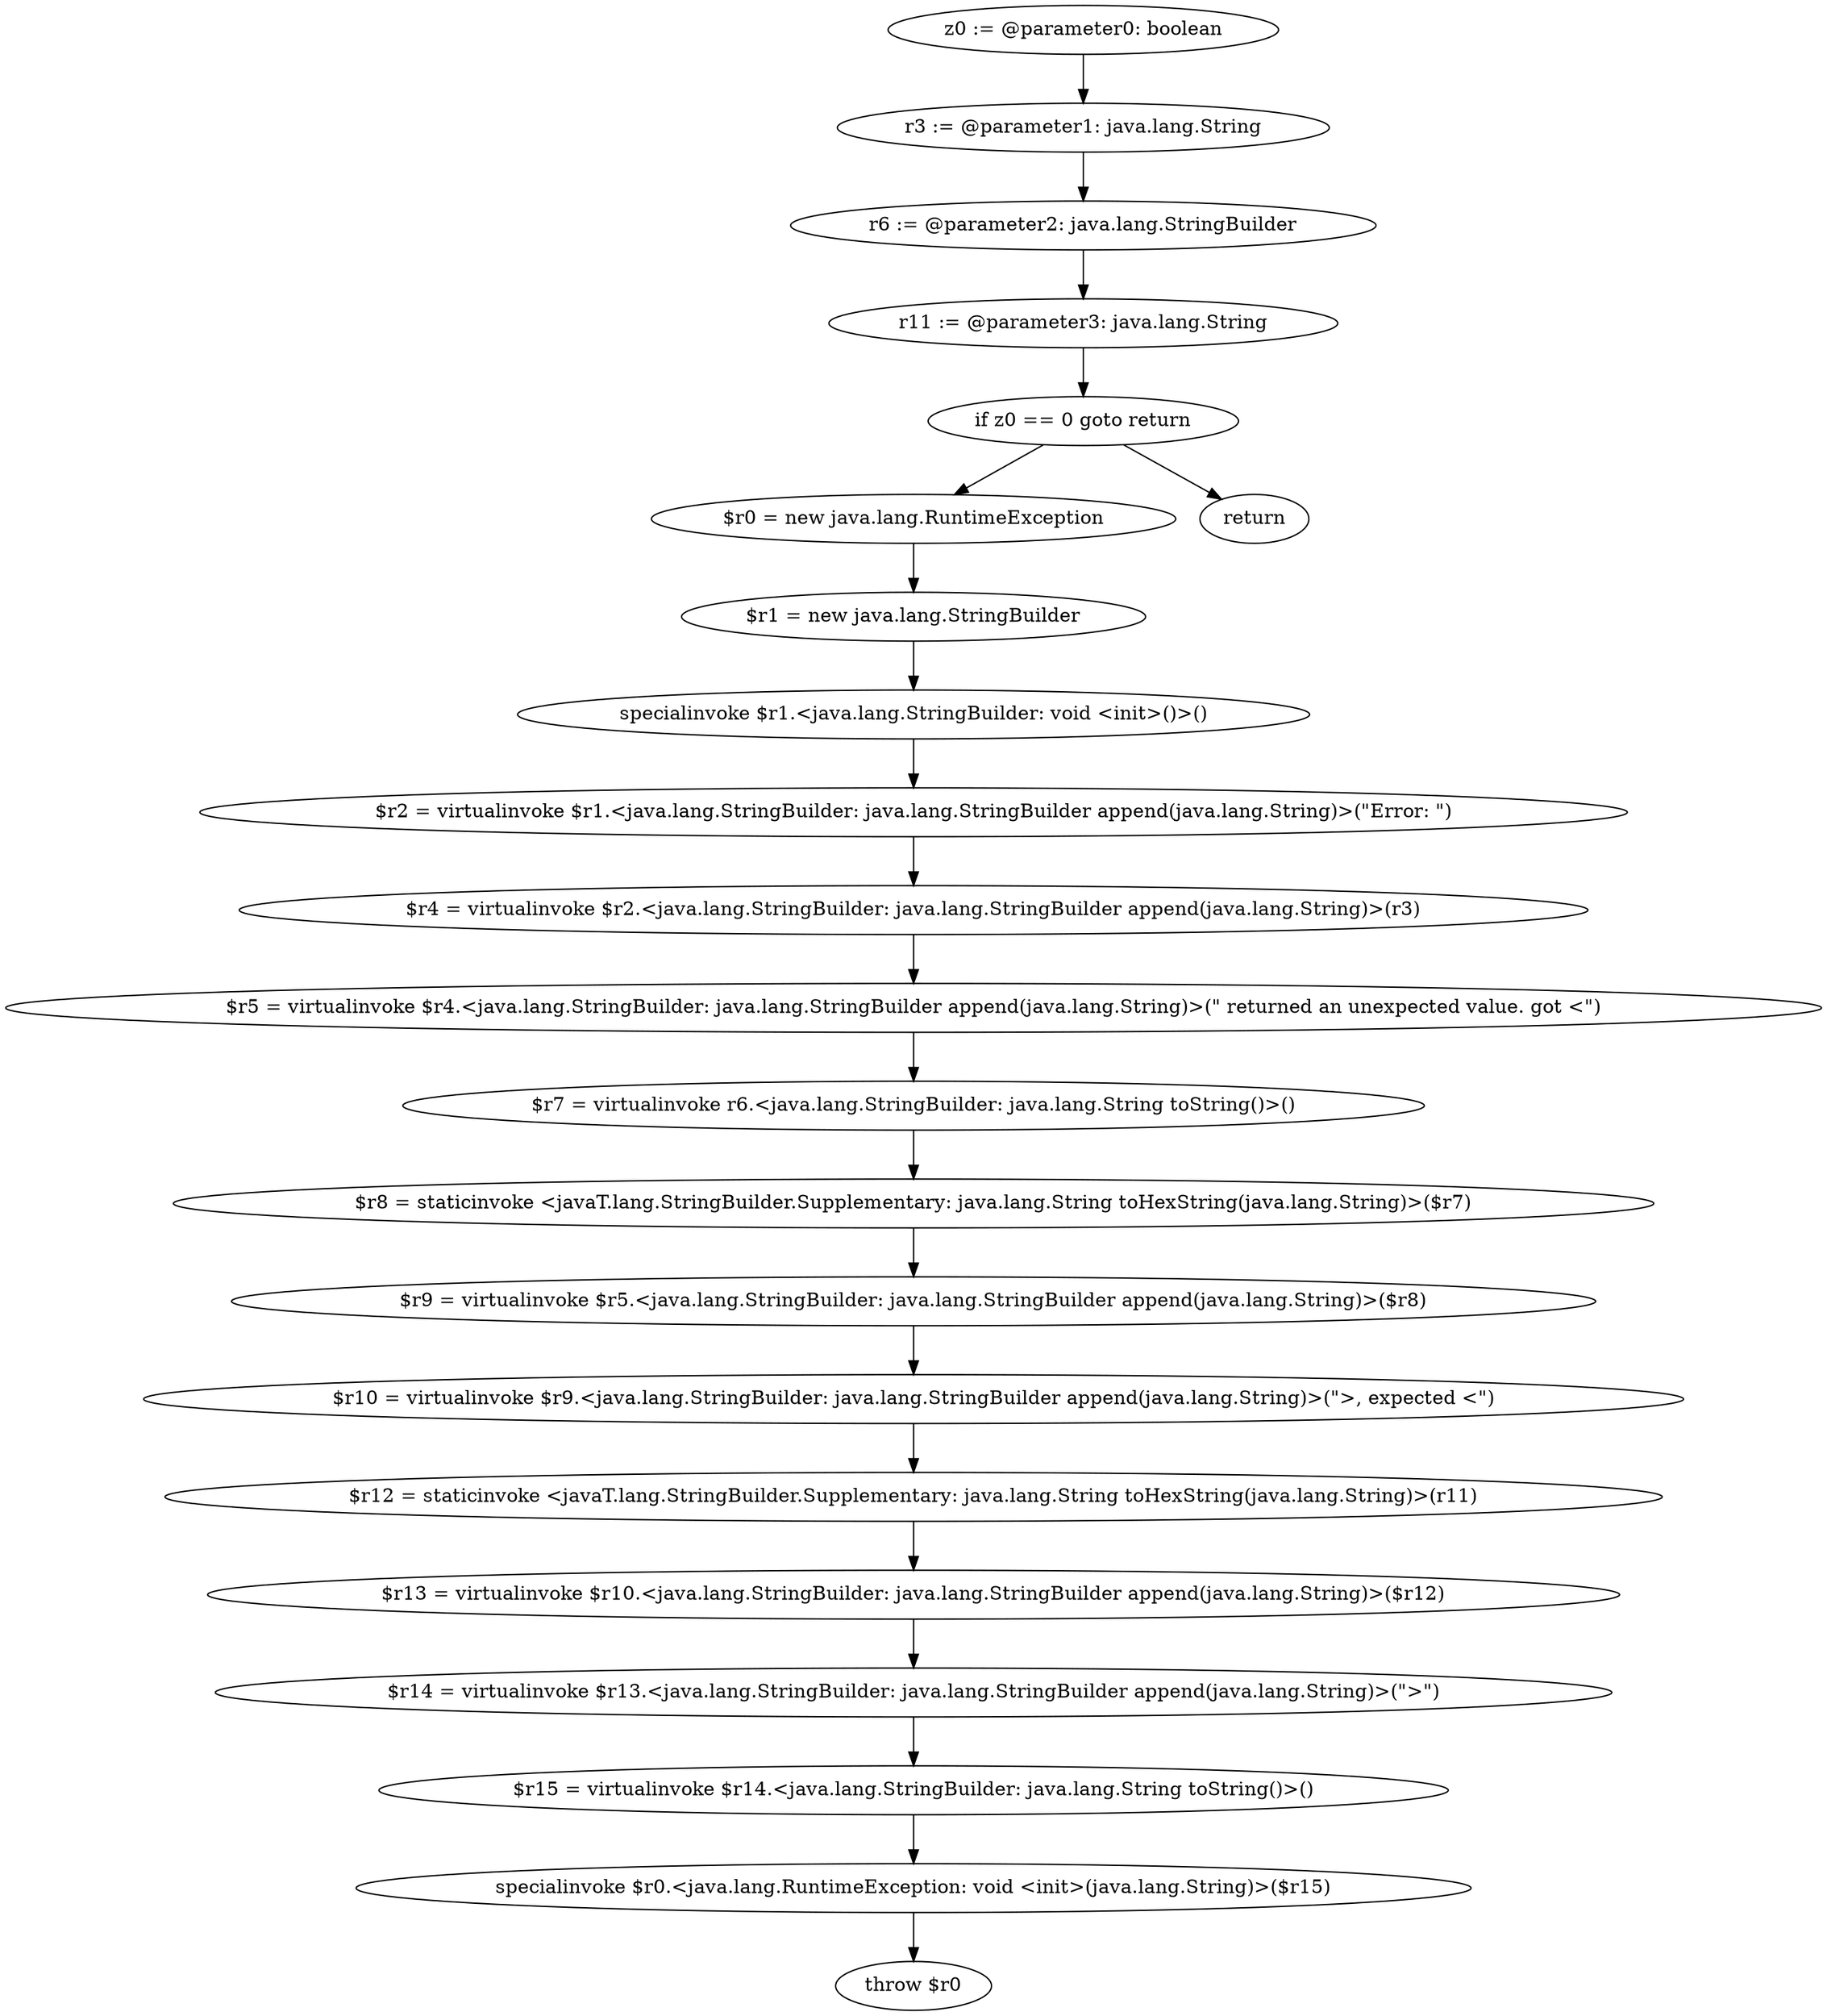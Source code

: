 digraph "unitGraph" {
    "z0 := @parameter0: boolean"
    "r3 := @parameter1: java.lang.String"
    "r6 := @parameter2: java.lang.StringBuilder"
    "r11 := @parameter3: java.lang.String"
    "if z0 == 0 goto return"
    "$r0 = new java.lang.RuntimeException"
    "$r1 = new java.lang.StringBuilder"
    "specialinvoke $r1.<java.lang.StringBuilder: void <init>()>()"
    "$r2 = virtualinvoke $r1.<java.lang.StringBuilder: java.lang.StringBuilder append(java.lang.String)>(\"Error: \")"
    "$r4 = virtualinvoke $r2.<java.lang.StringBuilder: java.lang.StringBuilder append(java.lang.String)>(r3)"
    "$r5 = virtualinvoke $r4.<java.lang.StringBuilder: java.lang.StringBuilder append(java.lang.String)>(\" returned an unexpected value. got <\")"
    "$r7 = virtualinvoke r6.<java.lang.StringBuilder: java.lang.String toString()>()"
    "$r8 = staticinvoke <javaT.lang.StringBuilder.Supplementary: java.lang.String toHexString(java.lang.String)>($r7)"
    "$r9 = virtualinvoke $r5.<java.lang.StringBuilder: java.lang.StringBuilder append(java.lang.String)>($r8)"
    "$r10 = virtualinvoke $r9.<java.lang.StringBuilder: java.lang.StringBuilder append(java.lang.String)>(\">, expected <\")"
    "$r12 = staticinvoke <javaT.lang.StringBuilder.Supplementary: java.lang.String toHexString(java.lang.String)>(r11)"
    "$r13 = virtualinvoke $r10.<java.lang.StringBuilder: java.lang.StringBuilder append(java.lang.String)>($r12)"
    "$r14 = virtualinvoke $r13.<java.lang.StringBuilder: java.lang.StringBuilder append(java.lang.String)>(\">\")"
    "$r15 = virtualinvoke $r14.<java.lang.StringBuilder: java.lang.String toString()>()"
    "specialinvoke $r0.<java.lang.RuntimeException: void <init>(java.lang.String)>($r15)"
    "throw $r0"
    "return"
    "z0 := @parameter0: boolean"->"r3 := @parameter1: java.lang.String";
    "r3 := @parameter1: java.lang.String"->"r6 := @parameter2: java.lang.StringBuilder";
    "r6 := @parameter2: java.lang.StringBuilder"->"r11 := @parameter3: java.lang.String";
    "r11 := @parameter3: java.lang.String"->"if z0 == 0 goto return";
    "if z0 == 0 goto return"->"$r0 = new java.lang.RuntimeException";
    "if z0 == 0 goto return"->"return";
    "$r0 = new java.lang.RuntimeException"->"$r1 = new java.lang.StringBuilder";
    "$r1 = new java.lang.StringBuilder"->"specialinvoke $r1.<java.lang.StringBuilder: void <init>()>()";
    "specialinvoke $r1.<java.lang.StringBuilder: void <init>()>()"->"$r2 = virtualinvoke $r1.<java.lang.StringBuilder: java.lang.StringBuilder append(java.lang.String)>(\"Error: \")";
    "$r2 = virtualinvoke $r1.<java.lang.StringBuilder: java.lang.StringBuilder append(java.lang.String)>(\"Error: \")"->"$r4 = virtualinvoke $r2.<java.lang.StringBuilder: java.lang.StringBuilder append(java.lang.String)>(r3)";
    "$r4 = virtualinvoke $r2.<java.lang.StringBuilder: java.lang.StringBuilder append(java.lang.String)>(r3)"->"$r5 = virtualinvoke $r4.<java.lang.StringBuilder: java.lang.StringBuilder append(java.lang.String)>(\" returned an unexpected value. got <\")";
    "$r5 = virtualinvoke $r4.<java.lang.StringBuilder: java.lang.StringBuilder append(java.lang.String)>(\" returned an unexpected value. got <\")"->"$r7 = virtualinvoke r6.<java.lang.StringBuilder: java.lang.String toString()>()";
    "$r7 = virtualinvoke r6.<java.lang.StringBuilder: java.lang.String toString()>()"->"$r8 = staticinvoke <javaT.lang.StringBuilder.Supplementary: java.lang.String toHexString(java.lang.String)>($r7)";
    "$r8 = staticinvoke <javaT.lang.StringBuilder.Supplementary: java.lang.String toHexString(java.lang.String)>($r7)"->"$r9 = virtualinvoke $r5.<java.lang.StringBuilder: java.lang.StringBuilder append(java.lang.String)>($r8)";
    "$r9 = virtualinvoke $r5.<java.lang.StringBuilder: java.lang.StringBuilder append(java.lang.String)>($r8)"->"$r10 = virtualinvoke $r9.<java.lang.StringBuilder: java.lang.StringBuilder append(java.lang.String)>(\">, expected <\")";
    "$r10 = virtualinvoke $r9.<java.lang.StringBuilder: java.lang.StringBuilder append(java.lang.String)>(\">, expected <\")"->"$r12 = staticinvoke <javaT.lang.StringBuilder.Supplementary: java.lang.String toHexString(java.lang.String)>(r11)";
    "$r12 = staticinvoke <javaT.lang.StringBuilder.Supplementary: java.lang.String toHexString(java.lang.String)>(r11)"->"$r13 = virtualinvoke $r10.<java.lang.StringBuilder: java.lang.StringBuilder append(java.lang.String)>($r12)";
    "$r13 = virtualinvoke $r10.<java.lang.StringBuilder: java.lang.StringBuilder append(java.lang.String)>($r12)"->"$r14 = virtualinvoke $r13.<java.lang.StringBuilder: java.lang.StringBuilder append(java.lang.String)>(\">\")";
    "$r14 = virtualinvoke $r13.<java.lang.StringBuilder: java.lang.StringBuilder append(java.lang.String)>(\">\")"->"$r15 = virtualinvoke $r14.<java.lang.StringBuilder: java.lang.String toString()>()";
    "$r15 = virtualinvoke $r14.<java.lang.StringBuilder: java.lang.String toString()>()"->"specialinvoke $r0.<java.lang.RuntimeException: void <init>(java.lang.String)>($r15)";
    "specialinvoke $r0.<java.lang.RuntimeException: void <init>(java.lang.String)>($r15)"->"throw $r0";
}
